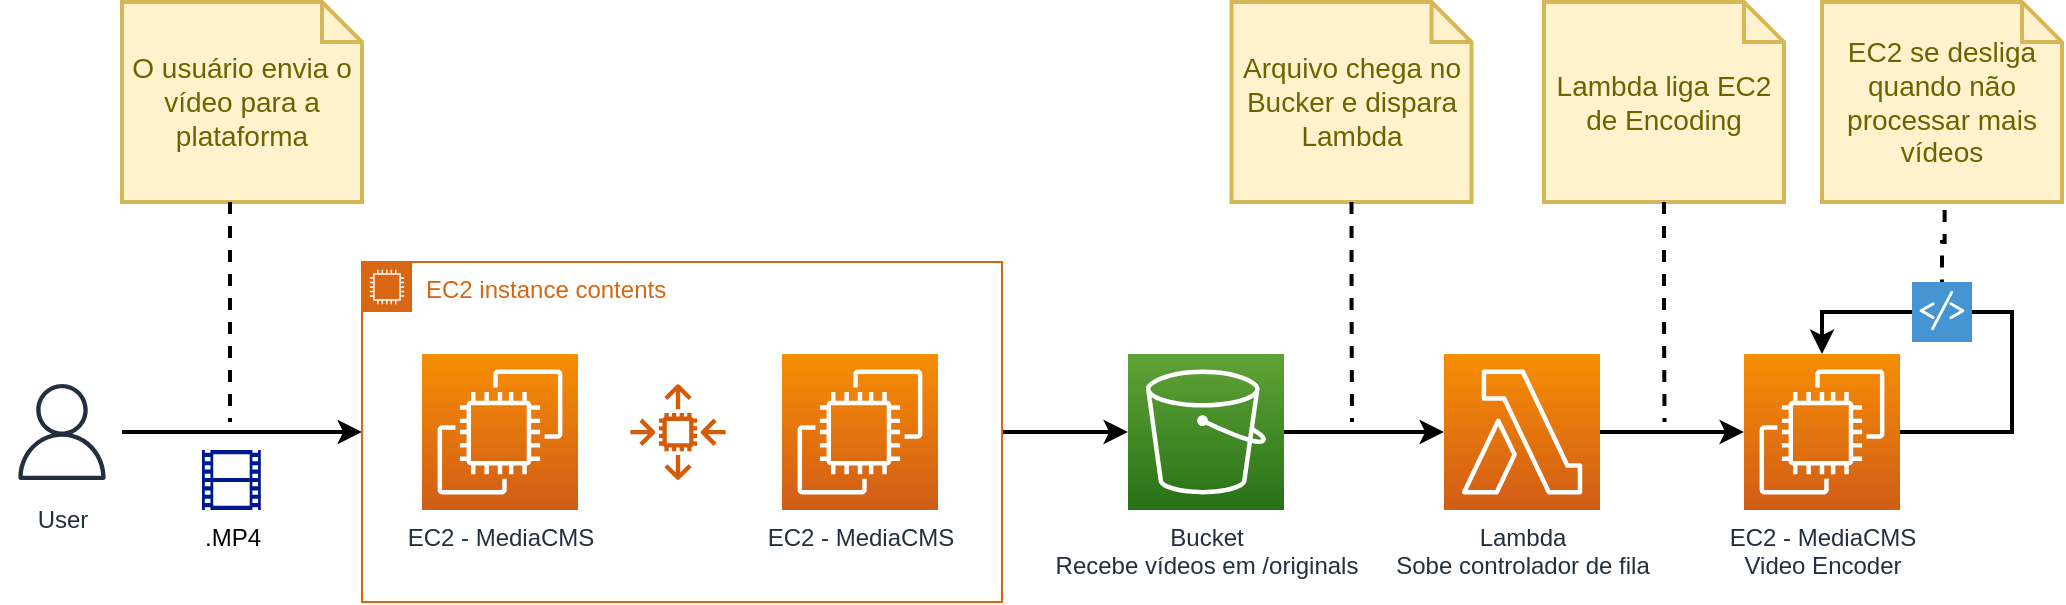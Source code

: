 <mxfile version="20.7.4" type="device"><diagram id="nFD2XwqdPJFLDYEX7xde" name="Page-1"><mxGraphModel dx="1434" dy="854" grid="1" gridSize="10" guides="1" tooltips="1" connect="1" arrows="1" fold="1" page="1" pageScale="1" pageWidth="1654" pageHeight="1169" math="0" shadow="0"><root><mxCell id="0"/><mxCell id="1" parent="0"/><mxCell id="Qx_QhYU6Vp47ZpSyKldo-7" style="edgeStyle=orthogonalEdgeStyle;rounded=0;orthogonalLoop=1;jettySize=auto;html=1;entryX=0;entryY=0.5;entryDx=0;entryDy=0;strokeWidth=2;" parent="1" source="Qx_QhYU6Vp47ZpSyKldo-6" target="K4V9sUUZvOEvnHHwjeP--7" edge="1"><mxGeometry relative="1" as="geometry"/></mxCell><mxCell id="Qx_QhYU6Vp47ZpSyKldo-6" value="User" style="sketch=0;outlineConnect=0;fontColor=#232F3E;gradientColor=none;strokeColor=#232F3E;fillColor=#ffffff;dashed=0;verticalLabelPosition=bottom;verticalAlign=top;align=center;html=1;fontSize=12;fontStyle=0;aspect=fixed;shape=mxgraph.aws4.resourceIcon;resIcon=mxgraph.aws4.user;" parent="1" vertex="1"><mxGeometry x="180" y="525" width="60" height="60" as="geometry"/></mxCell><mxCell id="K4V9sUUZvOEvnHHwjeP--1" value="" style="sketch=0;outlineConnect=0;fontColor=#232F3E;gradientColor=none;fillColor=#D45B07;strokeColor=none;dashed=0;verticalLabelPosition=bottom;verticalAlign=top;align=center;html=1;fontSize=12;fontStyle=0;aspect=fixed;pointerEvents=1;shape=mxgraph.aws4.auto_scaling2;" vertex="1" parent="1"><mxGeometry x="494" y="531" width="48" height="48" as="geometry"/></mxCell><mxCell id="K4V9sUUZvOEvnHHwjeP--3" value="EC2 - MediaCMS" style="sketch=0;points=[[0,0,0],[0.25,0,0],[0.5,0,0],[0.75,0,0],[1,0,0],[0,1,0],[0.25,1,0],[0.5,1,0],[0.75,1,0],[1,1,0],[0,0.25,0],[0,0.5,0],[0,0.75,0],[1,0.25,0],[1,0.5,0],[1,0.75,0]];outlineConnect=0;fontColor=#232F3E;gradientColor=#F78E04;gradientDirection=north;fillColor=#D05C17;strokeColor=#ffffff;dashed=0;verticalLabelPosition=bottom;verticalAlign=top;align=center;html=1;fontSize=12;fontStyle=0;aspect=fixed;shape=mxgraph.aws4.resourceIcon;resIcon=mxgraph.aws4.ec2;" vertex="1" parent="1"><mxGeometry x="390" y="516" width="78" height="78" as="geometry"/></mxCell><mxCell id="K4V9sUUZvOEvnHHwjeP--4" value="EC2 - MediaCMS" style="sketch=0;points=[[0,0,0],[0.25,0,0],[0.5,0,0],[0.75,0,0],[1,0,0],[0,1,0],[0.25,1,0],[0.5,1,0],[0.75,1,0],[1,1,0],[0,0.25,0],[0,0.5,0],[0,0.75,0],[1,0.25,0],[1,0.5,0],[1,0.75,0]];outlineConnect=0;fontColor=#232F3E;gradientColor=#F78E04;gradientDirection=north;fillColor=#D05C17;strokeColor=#ffffff;dashed=0;verticalLabelPosition=bottom;verticalAlign=top;align=center;html=1;fontSize=12;fontStyle=0;aspect=fixed;shape=mxgraph.aws4.resourceIcon;resIcon=mxgraph.aws4.ec2;" vertex="1" parent="1"><mxGeometry x="570" y="516" width="78" height="78" as="geometry"/></mxCell><mxCell id="K4V9sUUZvOEvnHHwjeP--15" style="edgeStyle=orthogonalEdgeStyle;rounded=0;orthogonalLoop=1;jettySize=auto;html=1;entryX=0;entryY=0.5;entryDx=0;entryDy=0;entryPerimeter=0;strokeWidth=2;" edge="1" parent="1" source="K4V9sUUZvOEvnHHwjeP--7" target="K4V9sUUZvOEvnHHwjeP--14"><mxGeometry relative="1" as="geometry"/></mxCell><mxCell id="K4V9sUUZvOEvnHHwjeP--7" value="EC2 instance contents" style="points=[[0,0],[0.25,0],[0.5,0],[0.75,0],[1,0],[1,0.25],[1,0.5],[1,0.75],[1,1],[0.75,1],[0.5,1],[0.25,1],[0,1],[0,0.75],[0,0.5],[0,0.25]];outlineConnect=0;gradientColor=none;html=1;whiteSpace=wrap;fontSize=12;fontStyle=0;container=1;pointerEvents=0;collapsible=0;recursiveResize=0;shape=mxgraph.aws4.group;grIcon=mxgraph.aws4.group_ec2_instance_contents;strokeColor=#D86613;fillColor=none;verticalAlign=top;align=left;spacingLeft=30;fontColor=#D86613;dashed=0;" vertex="1" parent="1"><mxGeometry x="360" y="470" width="320" height="170" as="geometry"/></mxCell><mxCell id="K4V9sUUZvOEvnHHwjeP--9" value="O usuário envia o vídeo para a plataforma" style="shape=note;strokeWidth=2;fontSize=14;size=20;whiteSpace=wrap;html=1;fillColor=#fff2cc;strokeColor=#d6b656;fontColor=#666600;" vertex="1" parent="1"><mxGeometry x="240" y="340" width="120" height="100" as="geometry"/></mxCell><mxCell id="K4V9sUUZvOEvnHHwjeP--10" style="edgeStyle=orthogonalEdgeStyle;rounded=0;orthogonalLoop=1;jettySize=auto;html=1;dashed=1;strokeWidth=2;endArrow=none;endFill=0;exitX=0.45;exitY=1;exitDx=0;exitDy=0;exitPerimeter=0;" edge="1" parent="1" source="K4V9sUUZvOEvnHHwjeP--9"><mxGeometry relative="1" as="geometry"><mxPoint x="294" y="550" as="targetPoint"/><mxPoint x="530" y="120" as="sourcePoint"/></mxGeometry></mxCell><mxCell id="K4V9sUUZvOEvnHHwjeP--13" value=".MP4" style="sketch=0;aspect=fixed;pointerEvents=1;shadow=0;dashed=0;html=1;strokeColor=none;labelPosition=center;verticalLabelPosition=bottom;verticalAlign=top;align=center;fillColor=#00188D;shape=mxgraph.mscae.general.video" vertex="1" parent="1"><mxGeometry x="280" y="564" width="29.4" height="30" as="geometry"/></mxCell><mxCell id="K4V9sUUZvOEvnHHwjeP--18" style="edgeStyle=orthogonalEdgeStyle;rounded=0;orthogonalLoop=1;jettySize=auto;html=1;entryX=0;entryY=0.5;entryDx=0;entryDy=0;entryPerimeter=0;strokeWidth=2;" edge="1" parent="1" source="K4V9sUUZvOEvnHHwjeP--14" target="K4V9sUUZvOEvnHHwjeP--17"><mxGeometry relative="1" as="geometry"/></mxCell><mxCell id="K4V9sUUZvOEvnHHwjeP--14" value="Bucket&lt;br&gt;Recebe vídeos em /originals" style="sketch=0;points=[[0,0,0],[0.25,0,0],[0.5,0,0],[0.75,0,0],[1,0,0],[0,1,0],[0.25,1,0],[0.5,1,0],[0.75,1,0],[1,1,0],[0,0.25,0],[0,0.5,0],[0,0.75,0],[1,0.25,0],[1,0.5,0],[1,0.75,0]];outlineConnect=0;fontColor=#232F3E;gradientColor=#60A337;gradientDirection=north;fillColor=#277116;strokeColor=#ffffff;dashed=0;verticalLabelPosition=bottom;verticalAlign=top;align=center;html=1;fontSize=12;fontStyle=0;aspect=fixed;shape=mxgraph.aws4.resourceIcon;resIcon=mxgraph.aws4.s3;" vertex="1" parent="1"><mxGeometry x="743" y="516" width="78" height="78" as="geometry"/></mxCell><mxCell id="K4V9sUUZvOEvnHHwjeP--16" value="Arquivo chega no Bucker e dispara Lambda" style="shape=note;strokeWidth=2;fontSize=14;size=20;whiteSpace=wrap;html=1;fillColor=#fff2cc;strokeColor=#d6b656;fontColor=#666600;" vertex="1" parent="1"><mxGeometry x="794.75" y="340" width="120" height="100" as="geometry"/></mxCell><mxCell id="K4V9sUUZvOEvnHHwjeP--21" style="edgeStyle=orthogonalEdgeStyle;rounded=0;orthogonalLoop=1;jettySize=auto;html=1;strokeWidth=2;" edge="1" parent="1" source="K4V9sUUZvOEvnHHwjeP--17" target="K4V9sUUZvOEvnHHwjeP--20"><mxGeometry relative="1" as="geometry"/></mxCell><mxCell id="K4V9sUUZvOEvnHHwjeP--17" value="Lambda &lt;br&gt;Sobe controlador de fila" style="sketch=0;points=[[0,0,0],[0.25,0,0],[0.5,0,0],[0.75,0,0],[1,0,0],[0,1,0],[0.25,1,0],[0.5,1,0],[0.75,1,0],[1,1,0],[0,0.25,0],[0,0.5,0],[0,0.75,0],[1,0.25,0],[1,0.5,0],[1,0.75,0]];outlineConnect=0;fontColor=#232F3E;gradientColor=#F78E04;gradientDirection=north;fillColor=#D05C17;strokeColor=#ffffff;dashed=0;verticalLabelPosition=bottom;verticalAlign=top;align=center;html=1;fontSize=12;fontStyle=0;aspect=fixed;shape=mxgraph.aws4.resourceIcon;resIcon=mxgraph.aws4.lambda;" vertex="1" parent="1"><mxGeometry x="901" y="516" width="78" height="78" as="geometry"/></mxCell><mxCell id="K4V9sUUZvOEvnHHwjeP--19" style="edgeStyle=orthogonalEdgeStyle;rounded=0;orthogonalLoop=1;jettySize=auto;html=1;dashed=1;strokeWidth=2;endArrow=none;endFill=0;exitX=0.5;exitY=1;exitDx=0;exitDy=0;exitPerimeter=0;" edge="1" parent="1" source="K4V9sUUZvOEvnHHwjeP--16"><mxGeometry relative="1" as="geometry"><mxPoint x="855" y="550" as="targetPoint"/><mxPoint x="851" y="440" as="sourcePoint"/></mxGeometry></mxCell><mxCell id="K4V9sUUZvOEvnHHwjeP--20" value="EC2 - MediaCMS&lt;br&gt;Video Encoder" style="sketch=0;points=[[0,0,0],[0.25,0,0],[0.5,0,0],[0.75,0,0],[1,0,0],[0,1,0],[0.25,1,0],[0.5,1,0],[0.75,1,0],[1,1,0],[0,0.25,0],[0,0.5,0],[0,0.75,0],[1,0.25,0],[1,0.5,0],[1,0.75,0]];outlineConnect=0;fontColor=#232F3E;gradientColor=#F78E04;gradientDirection=north;fillColor=#D05C17;strokeColor=#ffffff;dashed=0;verticalLabelPosition=bottom;verticalAlign=top;align=center;html=1;fontSize=12;fontStyle=0;aspect=fixed;shape=mxgraph.aws4.resourceIcon;resIcon=mxgraph.aws4.ec2;" vertex="1" parent="1"><mxGeometry x="1051" y="516" width="78" height="78" as="geometry"/></mxCell><mxCell id="K4V9sUUZvOEvnHHwjeP--23" value="Lambda liga EC2 de Encoding" style="shape=note;strokeWidth=2;fontSize=14;size=20;whiteSpace=wrap;html=1;fillColor=#fff2cc;strokeColor=#d6b656;fontColor=#666600;" vertex="1" parent="1"><mxGeometry x="951" y="340" width="120" height="100" as="geometry"/></mxCell><mxCell id="K4V9sUUZvOEvnHHwjeP--24" style="edgeStyle=orthogonalEdgeStyle;rounded=0;orthogonalLoop=1;jettySize=auto;html=1;dashed=1;strokeWidth=2;endArrow=none;endFill=0;exitX=0.5;exitY=1;exitDx=0;exitDy=0;exitPerimeter=0;" edge="1" parent="1" source="K4V9sUUZvOEvnHHwjeP--23"><mxGeometry relative="1" as="geometry"><mxPoint x="1011.25" y="550" as="targetPoint"/><mxPoint x="1007.25" y="440" as="sourcePoint"/></mxGeometry></mxCell><mxCell id="K4V9sUUZvOEvnHHwjeP--25" style="edgeStyle=orthogonalEdgeStyle;rounded=0;orthogonalLoop=1;jettySize=auto;html=1;entryX=0.5;entryY=0;entryDx=0;entryDy=0;entryPerimeter=0;strokeWidth=2;startArrow=none;" edge="1" parent="1" source="K4V9sUUZvOEvnHHwjeP--28" target="K4V9sUUZvOEvnHHwjeP--20"><mxGeometry relative="1" as="geometry"/></mxCell><mxCell id="K4V9sUUZvOEvnHHwjeP--26" value="EC2 se desliga quando não processar mais vídeos" style="shape=note;strokeWidth=2;fontSize=14;size=20;whiteSpace=wrap;html=1;fillColor=#fff2cc;strokeColor=#d6b656;fontColor=#666600;" vertex="1" parent="1"><mxGeometry x="1090" y="340" width="120" height="100" as="geometry"/></mxCell><mxCell id="K4V9sUUZvOEvnHHwjeP--27" style="edgeStyle=orthogonalEdgeStyle;rounded=0;orthogonalLoop=1;jettySize=auto;html=1;dashed=1;strokeWidth=2;endArrow=none;endFill=0;exitX=0.511;exitY=1.04;exitDx=0;exitDy=0;exitPerimeter=0;" edge="1" parent="1" source="K4V9sUUZvOEvnHHwjeP--26" target="K4V9sUUZvOEvnHHwjeP--28"><mxGeometry relative="1" as="geometry"><mxPoint x="1116" y="500" as="targetPoint"/><mxPoint x="1021" y="450" as="sourcePoint"/></mxGeometry></mxCell><mxCell id="K4V9sUUZvOEvnHHwjeP--28" value="" style="shadow=0;dashed=0;html=1;strokeColor=none;fillColor=#4495D1;labelPosition=center;verticalLabelPosition=bottom;verticalAlign=top;align=center;outlineConnect=0;shape=mxgraph.veeam.script;" vertex="1" parent="1"><mxGeometry x="1135" y="480" width="30" height="30" as="geometry"/></mxCell><mxCell id="K4V9sUUZvOEvnHHwjeP--29" value="" style="edgeStyle=orthogonalEdgeStyle;rounded=0;orthogonalLoop=1;jettySize=auto;html=1;entryX=1;entryY=0.5;entryDx=0;entryDy=0;entryPerimeter=0;strokeWidth=2;endArrow=none;" edge="1" parent="1" source="K4V9sUUZvOEvnHHwjeP--20" target="K4V9sUUZvOEvnHHwjeP--28"><mxGeometry relative="1" as="geometry"><mxPoint x="1090" y="516" as="sourcePoint"/><mxPoint x="1129" y="555" as="targetPoint"/></mxGeometry></mxCell></root></mxGraphModel></diagram></mxfile>